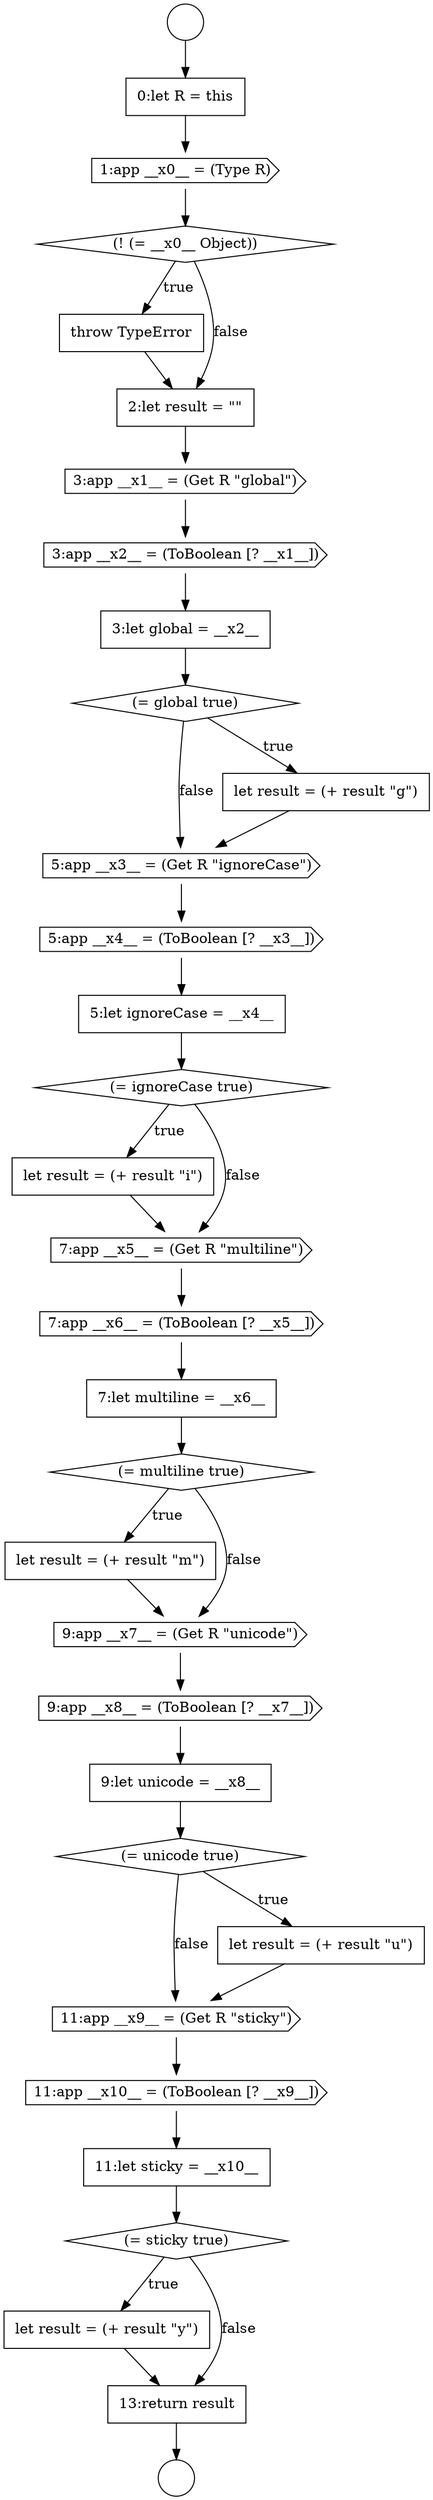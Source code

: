 digraph {
  node13052 [shape=cds, label=<<font color="black">11:app __x9__ = (Get R &quot;sticky&quot;)</font>> color="black" fillcolor="white" style=filled]
  node13035 [shape=diamond, label=<<font color="black">(= global true)</font>> color="black" fillcolor="white" style=filled]
  node13039 [shape=none, margin=0, label=<<font color="black">
    <table border="0" cellborder="1" cellspacing="0" cellpadding="10">
      <tr><td align="left">5:let ignoreCase = __x4__</td></tr>
    </table>
  </font>> color="black" fillcolor="white" style=filled]
  node13046 [shape=none, margin=0, label=<<font color="black">
    <table border="0" cellborder="1" cellspacing="0" cellpadding="10">
      <tr><td align="left">let result = (+ result &quot;m&quot;)</td></tr>
    </table>
  </font>> color="black" fillcolor="white" style=filled]
  node13026 [shape=circle label=" " color="black" fillcolor="white" style=filled]
  node13033 [shape=cds, label=<<font color="black">3:app __x2__ = (ToBoolean [? __x1__])</font>> color="black" fillcolor="white" style=filled]
  node13054 [shape=none, margin=0, label=<<font color="black">
    <table border="0" cellborder="1" cellspacing="0" cellpadding="10">
      <tr><td align="left">11:let sticky = __x10__</td></tr>
    </table>
  </font>> color="black" fillcolor="white" style=filled]
  node13050 [shape=diamond, label=<<font color="black">(= unicode true)</font>> color="black" fillcolor="white" style=filled]
  node13027 [shape=none, margin=0, label=<<font color="black">
    <table border="0" cellborder="1" cellspacing="0" cellpadding="10">
      <tr><td align="left">0:let R = this</td></tr>
    </table>
  </font>> color="black" fillcolor="white" style=filled]
  node13032 [shape=cds, label=<<font color="black">3:app __x1__ = (Get R &quot;global&quot;)</font>> color="black" fillcolor="white" style=filled]
  node13040 [shape=diamond, label=<<font color="black">(= ignoreCase true)</font>> color="black" fillcolor="white" style=filled]
  node13043 [shape=cds, label=<<font color="black">7:app __x6__ = (ToBoolean [? __x5__])</font>> color="black" fillcolor="white" style=filled]
  node13028 [shape=cds, label=<<font color="black">1:app __x0__ = (Type R)</font>> color="black" fillcolor="white" style=filled]
  node13056 [shape=none, margin=0, label=<<font color="black">
    <table border="0" cellborder="1" cellspacing="0" cellpadding="10">
      <tr><td align="left">let result = (+ result &quot;y&quot;)</td></tr>
    </table>
  </font>> color="black" fillcolor="white" style=filled]
  node13029 [shape=diamond, label=<<font color="black">(! (= __x0__ Object))</font>> color="black" fillcolor="white" style=filled]
  node13030 [shape=none, margin=0, label=<<font color="black">
    <table border="0" cellborder="1" cellspacing="0" cellpadding="10">
      <tr><td align="left">throw TypeError</td></tr>
    </table>
  </font>> color="black" fillcolor="white" style=filled]
  node13025 [shape=circle label=" " color="black" fillcolor="white" style=filled]
  node13045 [shape=diamond, label=<<font color="black">(= multiline true)</font>> color="black" fillcolor="white" style=filled]
  node13044 [shape=none, margin=0, label=<<font color="black">
    <table border="0" cellborder="1" cellspacing="0" cellpadding="10">
      <tr><td align="left">7:let multiline = __x6__</td></tr>
    </table>
  </font>> color="black" fillcolor="white" style=filled]
  node13038 [shape=cds, label=<<font color="black">5:app __x4__ = (ToBoolean [? __x3__])</font>> color="black" fillcolor="white" style=filled]
  node13051 [shape=none, margin=0, label=<<font color="black">
    <table border="0" cellborder="1" cellspacing="0" cellpadding="10">
      <tr><td align="left">let result = (+ result &quot;u&quot;)</td></tr>
    </table>
  </font>> color="black" fillcolor="white" style=filled]
  node13049 [shape=none, margin=0, label=<<font color="black">
    <table border="0" cellborder="1" cellspacing="0" cellpadding="10">
      <tr><td align="left">9:let unicode = __x8__</td></tr>
    </table>
  </font>> color="black" fillcolor="white" style=filled]
  node13034 [shape=none, margin=0, label=<<font color="black">
    <table border="0" cellborder="1" cellspacing="0" cellpadding="10">
      <tr><td align="left">3:let global = __x2__</td></tr>
    </table>
  </font>> color="black" fillcolor="white" style=filled]
  node13055 [shape=diamond, label=<<font color="black">(= sticky true)</font>> color="black" fillcolor="white" style=filled]
  node13041 [shape=none, margin=0, label=<<font color="black">
    <table border="0" cellborder="1" cellspacing="0" cellpadding="10">
      <tr><td align="left">let result = (+ result &quot;i&quot;)</td></tr>
    </table>
  </font>> color="black" fillcolor="white" style=filled]
  node13031 [shape=none, margin=0, label=<<font color="black">
    <table border="0" cellborder="1" cellspacing="0" cellpadding="10">
      <tr><td align="left">2:let result = &quot;&quot;</td></tr>
    </table>
  </font>> color="black" fillcolor="white" style=filled]
  node13047 [shape=cds, label=<<font color="black">9:app __x7__ = (Get R &quot;unicode&quot;)</font>> color="black" fillcolor="white" style=filled]
  node13042 [shape=cds, label=<<font color="black">7:app __x5__ = (Get R &quot;multiline&quot;)</font>> color="black" fillcolor="white" style=filled]
  node13037 [shape=cds, label=<<font color="black">5:app __x3__ = (Get R &quot;ignoreCase&quot;)</font>> color="black" fillcolor="white" style=filled]
  node13057 [shape=none, margin=0, label=<<font color="black">
    <table border="0" cellborder="1" cellspacing="0" cellpadding="10">
      <tr><td align="left">13:return result</td></tr>
    </table>
  </font>> color="black" fillcolor="white" style=filled]
  node13036 [shape=none, margin=0, label=<<font color="black">
    <table border="0" cellborder="1" cellspacing="0" cellpadding="10">
      <tr><td align="left">let result = (+ result &quot;g&quot;)</td></tr>
    </table>
  </font>> color="black" fillcolor="white" style=filled]
  node13053 [shape=cds, label=<<font color="black">11:app __x10__ = (ToBoolean [? __x9__])</font>> color="black" fillcolor="white" style=filled]
  node13048 [shape=cds, label=<<font color="black">9:app __x8__ = (ToBoolean [? __x7__])</font>> color="black" fillcolor="white" style=filled]
  node13053 -> node13054 [ color="black"]
  node13033 -> node13034 [ color="black"]
  node13025 -> node13027 [ color="black"]
  node13045 -> node13046 [label=<<font color="black">true</font>> color="black"]
  node13045 -> node13047 [label=<<font color="black">false</font>> color="black"]
  node13056 -> node13057 [ color="black"]
  node13040 -> node13041 [label=<<font color="black">true</font>> color="black"]
  node13040 -> node13042 [label=<<font color="black">false</font>> color="black"]
  node13036 -> node13037 [ color="black"]
  node13055 -> node13056 [label=<<font color="black">true</font>> color="black"]
  node13055 -> node13057 [label=<<font color="black">false</font>> color="black"]
  node13029 -> node13030 [label=<<font color="black">true</font>> color="black"]
  node13029 -> node13031 [label=<<font color="black">false</font>> color="black"]
  node13031 -> node13032 [ color="black"]
  node13030 -> node13031 [ color="black"]
  node13035 -> node13036 [label=<<font color="black">true</font>> color="black"]
  node13035 -> node13037 [label=<<font color="black">false</font>> color="black"]
  node13050 -> node13051 [label=<<font color="black">true</font>> color="black"]
  node13050 -> node13052 [label=<<font color="black">false</font>> color="black"]
  node13032 -> node13033 [ color="black"]
  node13052 -> node13053 [ color="black"]
  node13054 -> node13055 [ color="black"]
  node13034 -> node13035 [ color="black"]
  node13044 -> node13045 [ color="black"]
  node13041 -> node13042 [ color="black"]
  node13046 -> node13047 [ color="black"]
  node13039 -> node13040 [ color="black"]
  node13051 -> node13052 [ color="black"]
  node13049 -> node13050 [ color="black"]
  node13047 -> node13048 [ color="black"]
  node13038 -> node13039 [ color="black"]
  node13037 -> node13038 [ color="black"]
  node13043 -> node13044 [ color="black"]
  node13057 -> node13026 [ color="black"]
  node13028 -> node13029 [ color="black"]
  node13048 -> node13049 [ color="black"]
  node13027 -> node13028 [ color="black"]
  node13042 -> node13043 [ color="black"]
}

